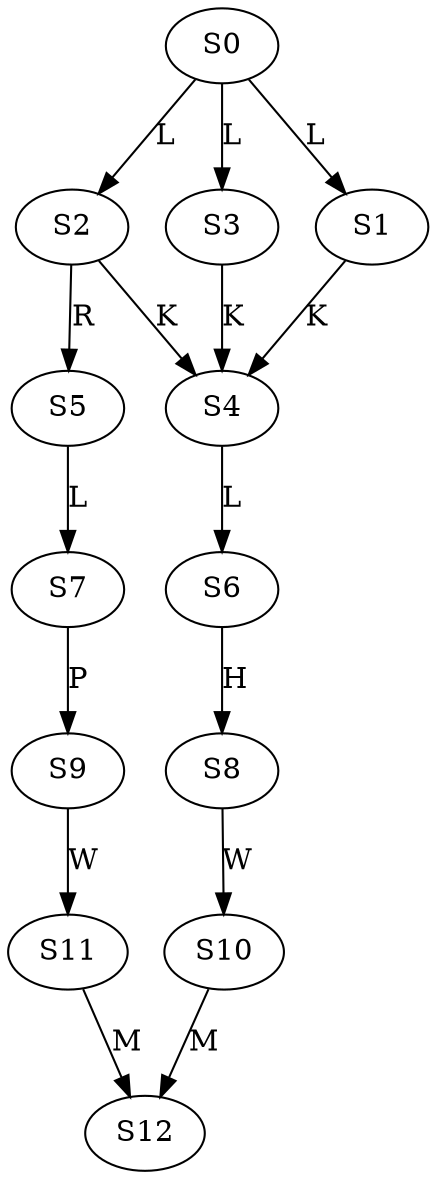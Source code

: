 strict digraph  {
	S0 -> S1 [ label = L ];
	S0 -> S2 [ label = L ];
	S0 -> S3 [ label = L ];
	S1 -> S4 [ label = K ];
	S2 -> S5 [ label = R ];
	S2 -> S4 [ label = K ];
	S3 -> S4 [ label = K ];
	S4 -> S6 [ label = L ];
	S5 -> S7 [ label = L ];
	S6 -> S8 [ label = H ];
	S7 -> S9 [ label = P ];
	S8 -> S10 [ label = W ];
	S9 -> S11 [ label = W ];
	S10 -> S12 [ label = M ];
	S11 -> S12 [ label = M ];
}
